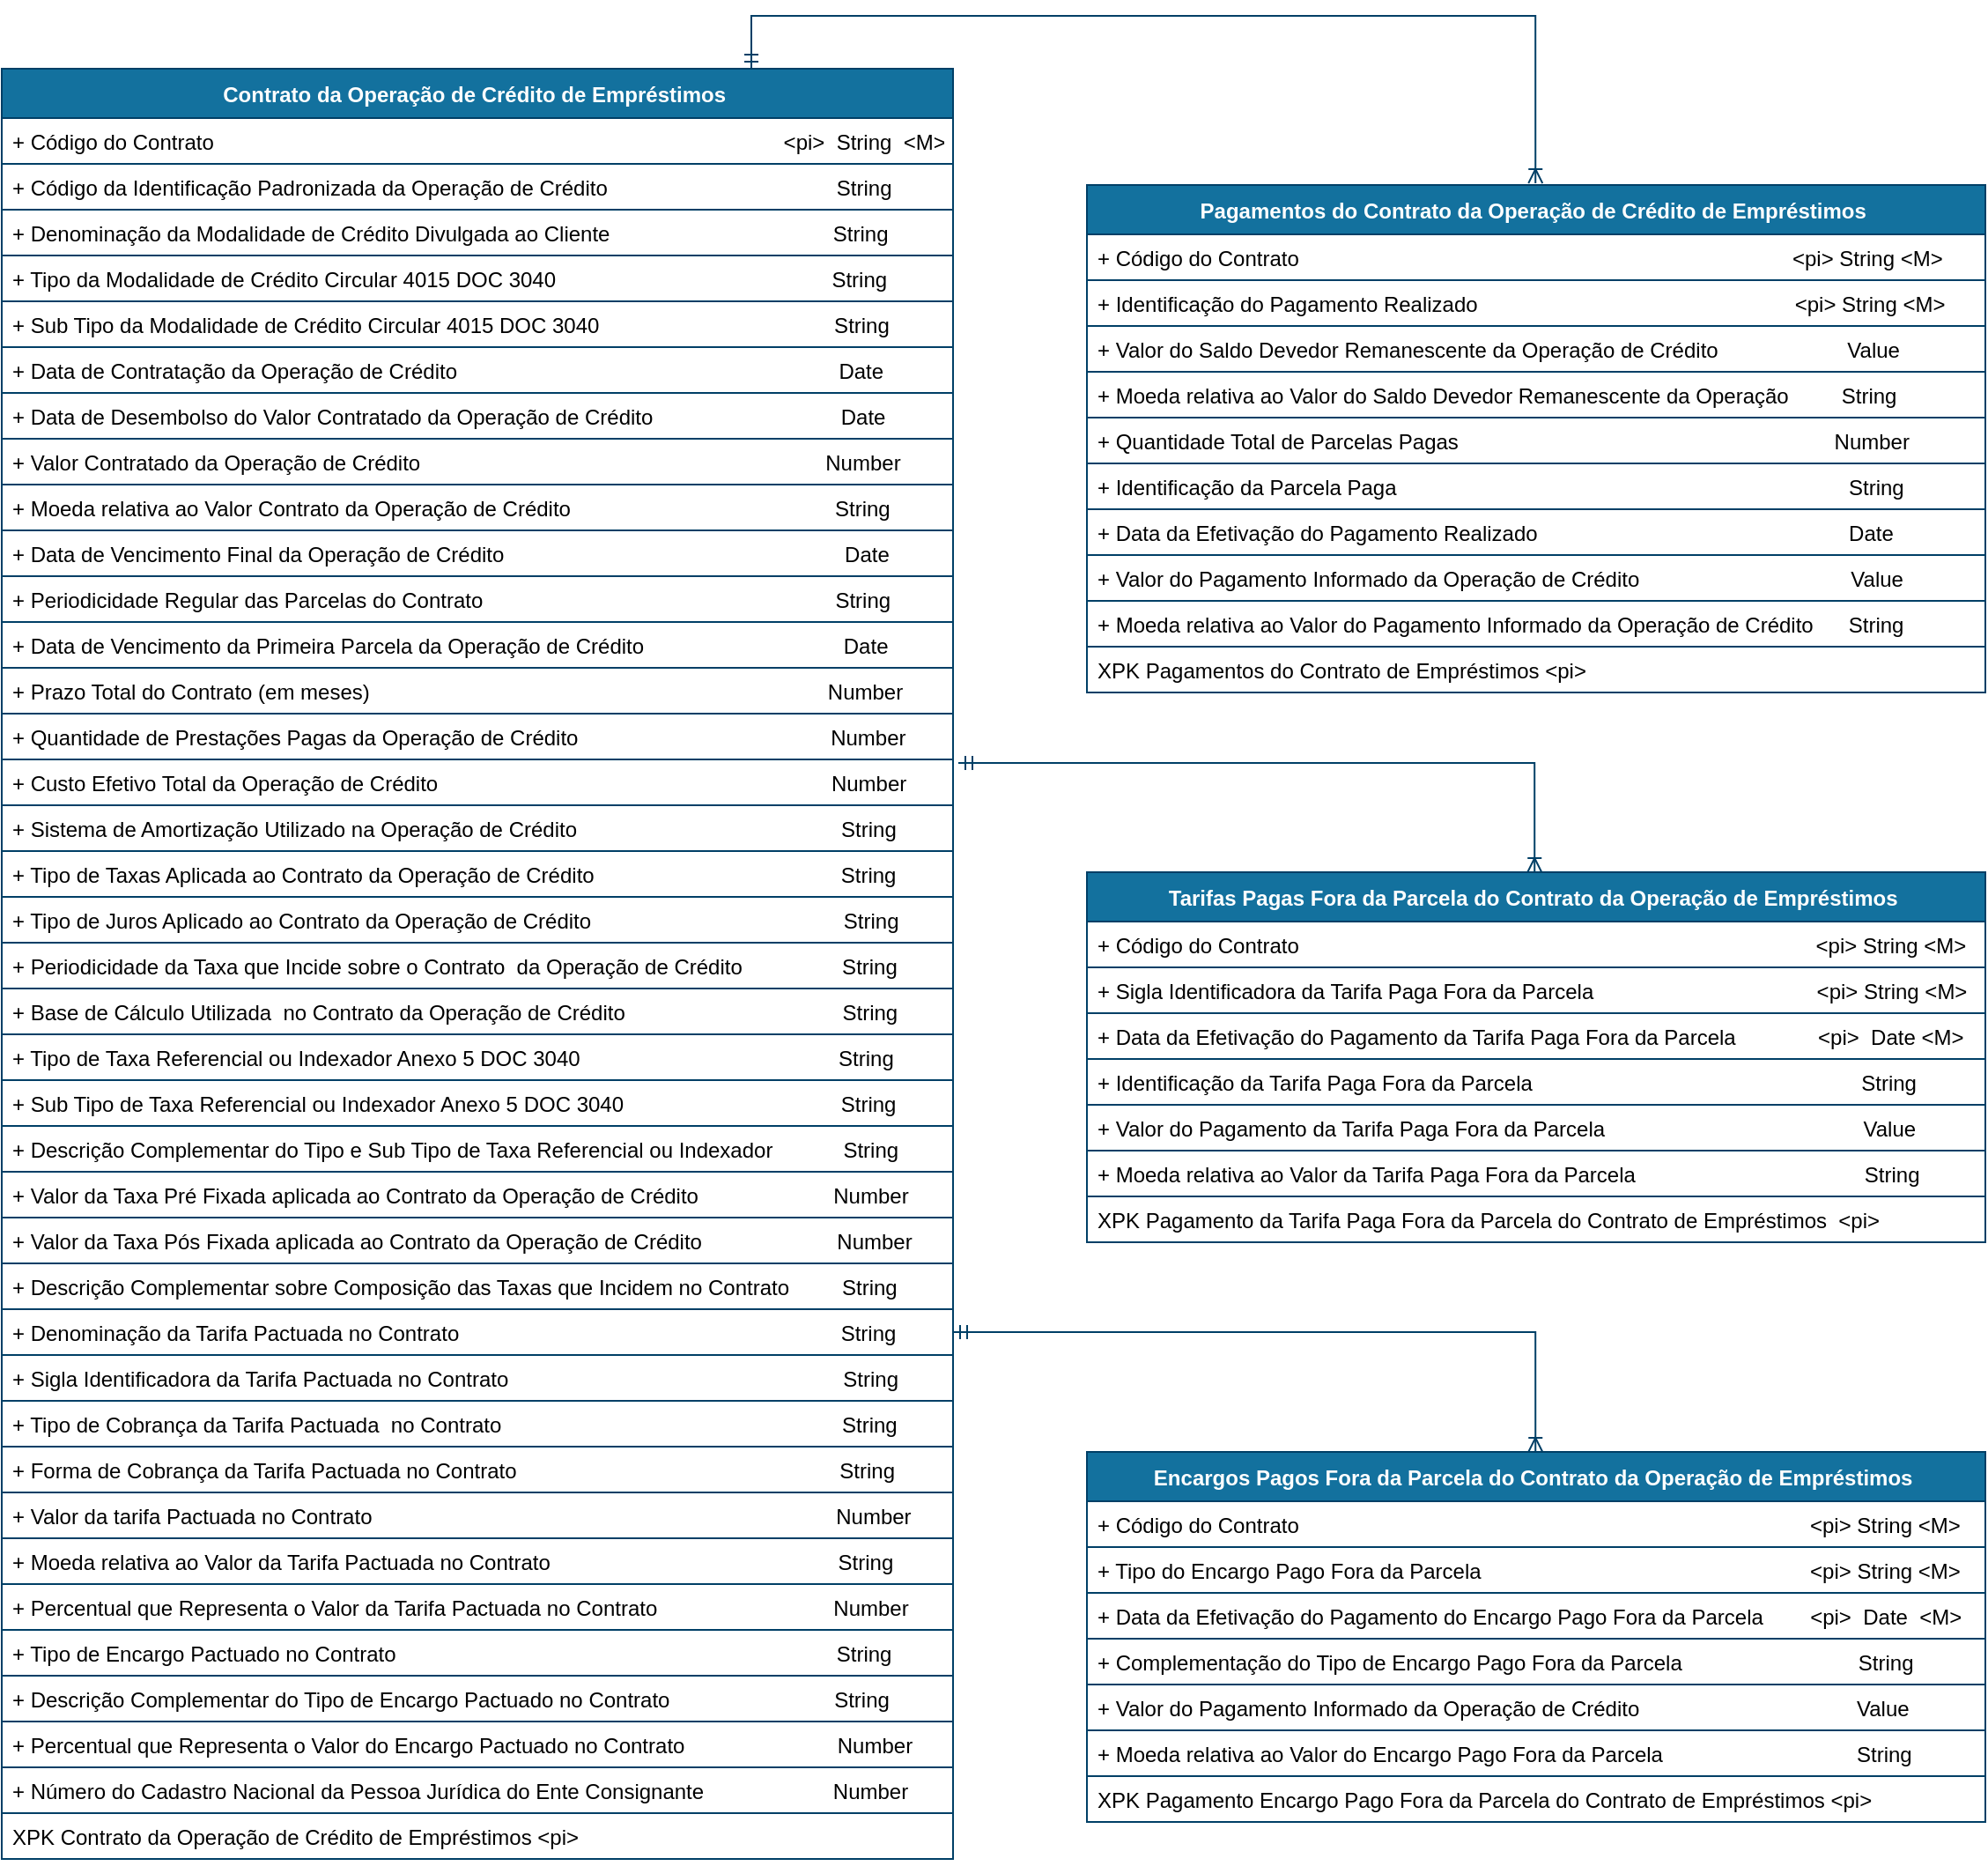 <mxfile version="14.4.3" type="device"><diagram id="R2lEEEUBdFMjLlhIrx00" name="Loans_Payments"><mxGraphModel dx="3541" dy="2232" grid="1" gridSize="10" guides="1" tooltips="1" connect="1" arrows="1" fold="1" page="1" pageScale="1" pageWidth="1169" pageHeight="827" math="0" shadow="0" extFonts="Permanent Marker^https://fonts.googleapis.com/css?family=Permanent+Marker"><root><mxCell id="0"/><mxCell id="1" parent="0"/><mxCell id="N1R-gL4cE6vGFsVNWNO--109" value="" style="edgeStyle=orthogonalEdgeStyle;rounded=0;orthogonalLoop=1;jettySize=auto;html=1;startArrow=ERmandOne;startFill=0;endArrow=ERoneToMany;endFill=0;strokeColor=#003F66;" parent="1" edge="1"><mxGeometry relative="1" as="geometry"><Array as="points"><mxPoint x="-1450" y="-1206"/></Array><mxPoint x="-1777" y="-1206" as="sourcePoint"/><mxPoint x="-1449.87" y="-1144" as="targetPoint"/></mxGeometry></mxCell><mxCell id="p0ptRsjB7zbW4Zr5xb5n-2" value="Pagamentos do Contrato da Operação de Crédito de Empréstimos " style="swimlane;fontStyle=1;childLayout=stackLayout;horizontal=1;startSize=28;horizontalStack=0;resizeParent=1;resizeParentMax=0;resizeLast=0;collapsible=1;marginBottom=0;rounded=0;shadow=0;comic=0;sketch=0;align=center;html=0;autosize=1;fillColor=#13719E;strokeColor=#003F66;fontColor=#FFFFFF;" parent="1" vertex="1"><mxGeometry x="-1704" y="-1534" width="510" height="288" as="geometry"/></mxCell><mxCell id="AEocyAcWK-0cHZD7KtAE-42" value="+ Código do Contrato                                                                                    &lt;pi&gt; String &lt;M&gt;" style="text;fillColor=none;align=left;verticalAlign=top;spacingLeft=4;spacingRight=4;overflow=hidden;rotatable=0;points=[[0,0.5],[1,0.5]];portConstraint=eastwest;strokeColor=#003F66;" parent="p0ptRsjB7zbW4Zr5xb5n-2" vertex="1"><mxGeometry y="28" width="510" height="26" as="geometry"/></mxCell><mxCell id="p0ptRsjB7zbW4Zr5xb5n-8" value="+ Identificação do Pagamento Realizado                                                      &lt;pi&gt; String &lt;M&gt;" style="text;fillColor=none;align=left;verticalAlign=top;spacingLeft=4;spacingRight=4;overflow=hidden;rotatable=0;points=[[0,0.5],[1,0.5]];portConstraint=eastwest;strokeColor=#003F66;" parent="p0ptRsjB7zbW4Zr5xb5n-2" vertex="1"><mxGeometry y="54" width="510" height="26" as="geometry"/></mxCell><mxCell id="AKTEsfnDCdTXs4y5ryZj-2" value="+ Valor do Saldo Devedor Remanescente da Operação de Crédito                      Value" style="text;fillColor=none;align=left;verticalAlign=top;spacingLeft=4;spacingRight=4;overflow=hidden;rotatable=0;points=[[0,0.5],[1,0.5]];portConstraint=eastwest;strokeColor=#003F66;" parent="p0ptRsjB7zbW4Zr5xb5n-2" vertex="1"><mxGeometry y="80" width="510" height="26" as="geometry"/></mxCell><mxCell id="p0ptRsjB7zbW4Zr5xb5n-13" value="+ Moeda relativa ao Valor do Saldo Devedor Remanescente da Operação         String" style="text;fillColor=none;align=left;verticalAlign=top;spacingLeft=4;spacingRight=4;overflow=hidden;rotatable=0;points=[[0,0.5],[1,0.5]];portConstraint=eastwest;strokeColor=#003F66;" parent="p0ptRsjB7zbW4Zr5xb5n-2" vertex="1"><mxGeometry y="106" width="510" height="26" as="geometry"/></mxCell><mxCell id="p0ptRsjB7zbW4Zr5xb5n-7" value="+ Quantidade Total de Parcelas Pagas                                                                Number  " style="text;fillColor=none;align=left;verticalAlign=top;spacingLeft=4;spacingRight=4;overflow=hidden;rotatable=0;points=[[0,0.5],[1,0.5]];portConstraint=eastwest;strokeColor=#003F66;" parent="p0ptRsjB7zbW4Zr5xb5n-2" vertex="1"><mxGeometry y="132" width="510" height="26" as="geometry"/></mxCell><mxCell id="AEocyAcWK-0cHZD7KtAE-62" value="+ Identificação da Parcela Paga                                                                             String  " style="text;fillColor=none;align=left;verticalAlign=top;spacingLeft=4;spacingRight=4;overflow=hidden;rotatable=0;points=[[0,0.5],[1,0.5]];portConstraint=eastwest;strokeColor=#003F66;" parent="p0ptRsjB7zbW4Zr5xb5n-2" vertex="1"><mxGeometry y="158" width="510" height="26" as="geometry"/></mxCell><mxCell id="p0ptRsjB7zbW4Zr5xb5n-11" value="+ Data da Efetivação do Pagamento Realizado                                                     Date" style="text;fillColor=none;align=left;verticalAlign=top;spacingLeft=4;spacingRight=4;overflow=hidden;rotatable=0;points=[[0,0.5],[1,0.5]];portConstraint=eastwest;strokeColor=#003F66;" parent="p0ptRsjB7zbW4Zr5xb5n-2" vertex="1"><mxGeometry y="184" width="510" height="26" as="geometry"/></mxCell><mxCell id="p0ptRsjB7zbW4Zr5xb5n-19" value="+ Valor do Pagamento Informado da Operação de Crédito                                    Value" style="text;fillColor=none;align=left;verticalAlign=top;spacingLeft=4;spacingRight=4;overflow=hidden;rotatable=0;points=[[0,0.5],[1,0.5]];portConstraint=eastwest;strokeColor=#003F66;" parent="p0ptRsjB7zbW4Zr5xb5n-2" vertex="1"><mxGeometry y="210" width="510" height="26" as="geometry"/></mxCell><mxCell id="p0ptRsjB7zbW4Zr5xb5n-20" value="+ Moeda relativa ao Valor do Pagamento Informado da Operação de Crédito      String" style="text;fillColor=none;align=left;verticalAlign=top;spacingLeft=4;spacingRight=4;overflow=hidden;rotatable=0;points=[[0,0.5],[1,0.5]];portConstraint=eastwest;strokeColor=#003F66;" parent="p0ptRsjB7zbW4Zr5xb5n-2" vertex="1"><mxGeometry y="236" width="510" height="26" as="geometry"/></mxCell><mxCell id="p0ptRsjB7zbW4Zr5xb5n-10" value="XPK Pagamentos do Contrato de Empréstimos &lt;pi&gt;" style="text;fillColor=none;align=left;verticalAlign=top;spacingLeft=4;spacingRight=4;overflow=hidden;rotatable=0;points=[[0,0.5],[1,0.5]];portConstraint=eastwest;strokeColor=#003F66;" parent="p0ptRsjB7zbW4Zr5xb5n-2" vertex="1"><mxGeometry y="262" width="510" height="26" as="geometry"/></mxCell><mxCell id="AEocyAcWK-0cHZD7KtAE-1" value="Contrato da Operação de Crédito de Empréstimos " style="swimlane;fontStyle=1;childLayout=stackLayout;horizontal=1;startSize=28;horizontalStack=0;resizeParent=1;resizeParentMax=0;resizeLast=0;collapsible=1;marginBottom=0;rounded=0;shadow=0;comic=0;sketch=0;align=center;html=0;autosize=1;fillColor=#13719E;strokeColor=#003F66;fontColor=#FFFFFF;" parent="1" vertex="1"><mxGeometry x="-2320" y="-1600" width="540" height="1016" as="geometry"/></mxCell><mxCell id="AEocyAcWK-0cHZD7KtAE-2" value="+ Código do Contrato                                                                                                 &lt;pi&gt;  String  &lt;M&gt;" style="text;fillColor=none;align=left;verticalAlign=top;spacingLeft=4;spacingRight=4;overflow=hidden;rotatable=0;points=[[0,0.5],[1,0.5]];portConstraint=eastwest;strokeColor=#003F66;" parent="AEocyAcWK-0cHZD7KtAE-1" vertex="1"><mxGeometry y="28" width="540" height="26" as="geometry"/></mxCell><mxCell id="AEocyAcWK-0cHZD7KtAE-3" value="+ Código da Identificação Padronizada da Operação de Crédito                                       String      " style="text;fillColor=none;align=left;verticalAlign=top;spacingLeft=4;spacingRight=4;overflow=hidden;rotatable=0;points=[[0,0.5],[1,0.5]];portConstraint=eastwest;strokeColor=#003F66;" parent="AEocyAcWK-0cHZD7KtAE-1" vertex="1"><mxGeometry y="54" width="540" height="26" as="geometry"/></mxCell><mxCell id="AEocyAcWK-0cHZD7KtAE-4" value="+ Denominação da Modalidade de Crédito Divulgada ao Cliente                                      String" style="text;fillColor=none;align=left;verticalAlign=top;spacingLeft=4;spacingRight=4;overflow=hidden;rotatable=0;points=[[0,0.5],[1,0.5]];portConstraint=eastwest;strokeColor=#003F66;" parent="AEocyAcWK-0cHZD7KtAE-1" vertex="1"><mxGeometry y="80" width="540" height="26" as="geometry"/></mxCell><mxCell id="AEocyAcWK-0cHZD7KtAE-5" value="+ Tipo da Modalidade de Crédito Circular 4015 DOC 3040                                               String" style="text;fillColor=none;align=left;verticalAlign=top;spacingLeft=4;spacingRight=4;overflow=hidden;rotatable=0;points=[[0,0.5],[1,0.5]];portConstraint=eastwest;strokeColor=#003F66;" parent="AEocyAcWK-0cHZD7KtAE-1" vertex="1"><mxGeometry y="106" width="540" height="26" as="geometry"/></mxCell><mxCell id="AEocyAcWK-0cHZD7KtAE-6" value="+ Sub Tipo da Modalidade de Crédito Circular 4015 DOC 3040                                        String" style="text;fillColor=none;align=left;verticalAlign=top;spacingLeft=4;spacingRight=4;overflow=hidden;rotatable=0;points=[[0,0.5],[1,0.5]];portConstraint=eastwest;strokeColor=#003F66;" parent="AEocyAcWK-0cHZD7KtAE-1" vertex="1"><mxGeometry y="132" width="540" height="26" as="geometry"/></mxCell><mxCell id="AEocyAcWK-0cHZD7KtAE-7" value="+ Data de Contratação da Operação de Crédito                                                                 Date" style="text;fillColor=none;align=left;verticalAlign=top;spacingLeft=4;spacingRight=4;overflow=hidden;rotatable=0;points=[[0,0.5],[1,0.5]];portConstraint=eastwest;strokeColor=#003F66;" parent="AEocyAcWK-0cHZD7KtAE-1" vertex="1"><mxGeometry y="158" width="540" height="26" as="geometry"/></mxCell><mxCell id="AEocyAcWK-0cHZD7KtAE-8" value="+ Data de Desembolso do Valor Contratado da Operação de Crédito                                Date" style="text;fillColor=none;align=left;verticalAlign=top;spacingLeft=4;spacingRight=4;overflow=hidden;rotatable=0;points=[[0,0.5],[1,0.5]];portConstraint=eastwest;strokeColor=#003F66;" parent="AEocyAcWK-0cHZD7KtAE-1" vertex="1"><mxGeometry y="184" width="540" height="26" as="geometry"/></mxCell><mxCell id="AEocyAcWK-0cHZD7KtAE-9" value="+ Valor Contratado da Operação de Crédito                                                                     Number" style="text;fillColor=none;align=left;verticalAlign=top;spacingLeft=4;spacingRight=4;overflow=hidden;rotatable=0;points=[[0,0.5],[1,0.5]];portConstraint=eastwest;strokeColor=#003F66;" parent="AEocyAcWK-0cHZD7KtAE-1" vertex="1"><mxGeometry y="210" width="540" height="26" as="geometry"/></mxCell><mxCell id="AEocyAcWK-0cHZD7KtAE-10" value="+ Moeda relativa ao Valor Contrato da Operação de Crédito                                             String" style="text;fillColor=none;align=left;verticalAlign=top;spacingLeft=4;spacingRight=4;overflow=hidden;rotatable=0;points=[[0,0.5],[1,0.5]];portConstraint=eastwest;strokeColor=#003F66;" parent="AEocyAcWK-0cHZD7KtAE-1" vertex="1"><mxGeometry y="236" width="540" height="26" as="geometry"/></mxCell><mxCell id="AEocyAcWK-0cHZD7KtAE-11" value="+ Data de Vencimento Final da Operação de Crédito                                                          Date" style="text;fillColor=none;align=left;verticalAlign=top;spacingLeft=4;spacingRight=4;overflow=hidden;rotatable=0;points=[[0,0.5],[1,0.5]];portConstraint=eastwest;strokeColor=#003F66;" parent="AEocyAcWK-0cHZD7KtAE-1" vertex="1"><mxGeometry y="262" width="540" height="26" as="geometry"/></mxCell><mxCell id="AEocyAcWK-0cHZD7KtAE-12" value="+ Periodicidade Regular das Parcelas do Contrato                                                            String" style="text;fillColor=none;align=left;verticalAlign=top;spacingLeft=4;spacingRight=4;overflow=hidden;rotatable=0;points=[[0,0.5],[1,0.5]];portConstraint=eastwest;strokeColor=#003F66;" parent="AEocyAcWK-0cHZD7KtAE-1" vertex="1"><mxGeometry y="288" width="540" height="26" as="geometry"/></mxCell><mxCell id="AEocyAcWK-0cHZD7KtAE-13" value="+ Data de Vencimento da Primeira Parcela da Operação de Crédito                                  Date" style="text;fillColor=none;align=left;verticalAlign=top;spacingLeft=4;spacingRight=4;overflow=hidden;rotatable=0;points=[[0,0.5],[1,0.5]];portConstraint=eastwest;strokeColor=#003F66;" parent="AEocyAcWK-0cHZD7KtAE-1" vertex="1"><mxGeometry y="314" width="540" height="26" as="geometry"/></mxCell><mxCell id="AEocyAcWK-0cHZD7KtAE-14" value="+ Prazo Total do Contrato (em meses)                                                                              Number  " style="text;fillColor=none;align=left;verticalAlign=top;spacingLeft=4;spacingRight=4;overflow=hidden;rotatable=0;points=[[0,0.5],[1,0.5]];portConstraint=eastwest;strokeColor=#003F66;" parent="AEocyAcWK-0cHZD7KtAE-1" vertex="1"><mxGeometry y="340" width="540" height="26" as="geometry"/></mxCell><mxCell id="AEocyAcWK-0cHZD7KtAE-15" value="+ Quantidade de Prestações Pagas da Operação de Crédito                                           Number  " style="text;fillColor=none;align=left;verticalAlign=top;spacingLeft=4;spacingRight=4;overflow=hidden;rotatable=0;points=[[0,0.5],[1,0.5]];portConstraint=eastwest;strokeColor=#003F66;" parent="AEocyAcWK-0cHZD7KtAE-1" vertex="1"><mxGeometry y="366" width="540" height="26" as="geometry"/></mxCell><mxCell id="AEocyAcWK-0cHZD7KtAE-16" value="+ Custo Efetivo Total da Operação de Crédito                                                                   Number" style="text;fillColor=none;align=left;verticalAlign=top;spacingLeft=4;spacingRight=4;overflow=hidden;rotatable=0;points=[[0,0.5],[1,0.5]];portConstraint=eastwest;strokeColor=#003F66;" parent="AEocyAcWK-0cHZD7KtAE-1" vertex="1"><mxGeometry y="392" width="540" height="26" as="geometry"/></mxCell><mxCell id="AEocyAcWK-0cHZD7KtAE-17" value="+ Sistema de Amortização Utilizado na Operação de Crédito                                             String" style="text;fillColor=none;align=left;verticalAlign=top;spacingLeft=4;spacingRight=4;overflow=hidden;rotatable=0;points=[[0,0.5],[1,0.5]];portConstraint=eastwest;strokeColor=#003F66;" parent="AEocyAcWK-0cHZD7KtAE-1" vertex="1"><mxGeometry y="418" width="540" height="26" as="geometry"/></mxCell><mxCell id="AEocyAcWK-0cHZD7KtAE-18" value="+ Tipo de Taxas Aplicada ao Contrato da Operação de Crédito                                          String" style="text;fillColor=none;align=left;verticalAlign=top;spacingLeft=4;spacingRight=4;overflow=hidden;rotatable=0;points=[[0,0.5],[1,0.5]];portConstraint=eastwest;strokeColor=#003F66;" parent="AEocyAcWK-0cHZD7KtAE-1" vertex="1"><mxGeometry y="444" width="540" height="26" as="geometry"/></mxCell><mxCell id="AEocyAcWK-0cHZD7KtAE-19" value="+ Tipo de Juros Aplicado ao Contrato da Operação de Crédito                                           String" style="text;fillColor=none;align=left;verticalAlign=top;spacingLeft=4;spacingRight=4;overflow=hidden;rotatable=0;points=[[0,0.5],[1,0.5]];portConstraint=eastwest;strokeColor=#003F66;" parent="AEocyAcWK-0cHZD7KtAE-1" vertex="1"><mxGeometry y="470" width="540" height="26" as="geometry"/></mxCell><mxCell id="AEocyAcWK-0cHZD7KtAE-20" value="+ Periodicidade da Taxa que Incide sobre o Contrato  da Operação de Crédito                 String" style="text;fillColor=none;align=left;verticalAlign=top;spacingLeft=4;spacingRight=4;overflow=hidden;rotatable=0;points=[[0,0.5],[1,0.5]];portConstraint=eastwest;strokeColor=#003F66;" parent="AEocyAcWK-0cHZD7KtAE-1" vertex="1"><mxGeometry y="496" width="540" height="26" as="geometry"/></mxCell><mxCell id="AEocyAcWK-0cHZD7KtAE-21" value="+ Base de Cálculo Utilizada  no Contrato da Operação de Crédito                                     String" style="text;fillColor=none;align=left;verticalAlign=top;spacingLeft=4;spacingRight=4;overflow=hidden;rotatable=0;points=[[0,0.5],[1,0.5]];portConstraint=eastwest;strokeColor=#003F66;" parent="AEocyAcWK-0cHZD7KtAE-1" vertex="1"><mxGeometry y="522" width="540" height="26" as="geometry"/></mxCell><mxCell id="AEocyAcWK-0cHZD7KtAE-22" value="+ Tipo de Taxa Referencial ou Indexador Anexo 5 DOC 3040                                            String" style="text;fillColor=none;align=left;verticalAlign=top;spacingLeft=4;spacingRight=4;overflow=hidden;rotatable=0;points=[[0,0.5],[1,0.5]];portConstraint=eastwest;strokeColor=#003F66;" parent="AEocyAcWK-0cHZD7KtAE-1" vertex="1"><mxGeometry y="548" width="540" height="26" as="geometry"/></mxCell><mxCell id="AEocyAcWK-0cHZD7KtAE-23" value="+ Sub Tipo de Taxa Referencial ou Indexador Anexo 5 DOC 3040                                     String" style="text;fillColor=none;align=left;verticalAlign=top;spacingLeft=4;spacingRight=4;overflow=hidden;rotatable=0;points=[[0,0.5],[1,0.5]];portConstraint=eastwest;strokeColor=#003F66;" parent="AEocyAcWK-0cHZD7KtAE-1" vertex="1"><mxGeometry y="574" width="540" height="26" as="geometry"/></mxCell><mxCell id="AEocyAcWK-0cHZD7KtAE-24" value="+ Descrição Complementar do Tipo e Sub Tipo de Taxa Referencial ou Indexador            String  " style="text;fillColor=none;align=left;verticalAlign=top;spacingLeft=4;spacingRight=4;overflow=hidden;rotatable=0;points=[[0,0.5],[1,0.5]];portConstraint=eastwest;strokeColor=#003F66;" parent="AEocyAcWK-0cHZD7KtAE-1" vertex="1"><mxGeometry y="600" width="540" height="26" as="geometry"/></mxCell><mxCell id="AEocyAcWK-0cHZD7KtAE-25" value="+ Valor da Taxa Pré Fixada aplicada ao Contrato da Operação de Crédito                       Number" style="text;fillColor=none;align=left;verticalAlign=top;spacingLeft=4;spacingRight=4;overflow=hidden;rotatable=0;points=[[0,0.5],[1,0.5]];portConstraint=eastwest;strokeColor=#003F66;" parent="AEocyAcWK-0cHZD7KtAE-1" vertex="1"><mxGeometry y="626" width="540" height="26" as="geometry"/></mxCell><mxCell id="AEocyAcWK-0cHZD7KtAE-26" value="+ Valor da Taxa Pós Fixada aplicada ao Contrato da Operação de Crédito                       Number" style="text;fillColor=none;align=left;verticalAlign=top;spacingLeft=4;spacingRight=4;overflow=hidden;rotatable=0;points=[[0,0.5],[1,0.5]];portConstraint=eastwest;strokeColor=#003F66;" parent="AEocyAcWK-0cHZD7KtAE-1" vertex="1"><mxGeometry y="652" width="540" height="26" as="geometry"/></mxCell><mxCell id="AEocyAcWK-0cHZD7KtAE-27" value="+ Descrição Complementar sobre Composição das Taxas que Incidem no Contrato         String" style="text;fillColor=none;align=left;verticalAlign=top;spacingLeft=4;spacingRight=4;overflow=hidden;rotatable=0;points=[[0,0.5],[1,0.5]];portConstraint=eastwest;strokeColor=#003F66;" parent="AEocyAcWK-0cHZD7KtAE-1" vertex="1"><mxGeometry y="678" width="540" height="26" as="geometry"/></mxCell><mxCell id="AEocyAcWK-0cHZD7KtAE-28" value="+ Denominação da Tarifa Pactuada no Contrato                                                                 String" style="text;fillColor=none;align=left;verticalAlign=top;spacingLeft=4;spacingRight=4;overflow=hidden;rotatable=0;points=[[0,0.5],[1,0.5]];portConstraint=eastwest;strokeColor=#003F66;" parent="AEocyAcWK-0cHZD7KtAE-1" vertex="1"><mxGeometry y="704" width="540" height="26" as="geometry"/></mxCell><mxCell id="AEocyAcWK-0cHZD7KtAE-29" value="+ Sigla Identificadora da Tarifa Pactuada no Contrato                                                         String" style="text;fillColor=none;align=left;verticalAlign=top;spacingLeft=4;spacingRight=4;overflow=hidden;rotatable=0;points=[[0,0.5],[1,0.5]];portConstraint=eastwest;strokeColor=#003F66;" parent="AEocyAcWK-0cHZD7KtAE-1" vertex="1"><mxGeometry y="730" width="540" height="26" as="geometry"/></mxCell><mxCell id="AEocyAcWK-0cHZD7KtAE-30" value="+ Tipo de Cobrança da Tarifa Pactuada  no Contrato                                                          String" style="text;fillColor=none;align=left;verticalAlign=top;spacingLeft=4;spacingRight=4;overflow=hidden;rotatable=0;points=[[0,0.5],[1,0.5]];portConstraint=eastwest;strokeColor=#003F66;" parent="AEocyAcWK-0cHZD7KtAE-1" vertex="1"><mxGeometry y="756" width="540" height="26" as="geometry"/></mxCell><mxCell id="AEocyAcWK-0cHZD7KtAE-31" value="+ Forma de Cobrança da Tarifa Pactuada no Contrato                                                       String" style="text;fillColor=none;align=left;verticalAlign=top;spacingLeft=4;spacingRight=4;overflow=hidden;rotatable=0;points=[[0,0.5],[1,0.5]];portConstraint=eastwest;strokeColor=#003F66;" parent="AEocyAcWK-0cHZD7KtAE-1" vertex="1"><mxGeometry y="782" width="540" height="26" as="geometry"/></mxCell><mxCell id="AEocyAcWK-0cHZD7KtAE-32" value="+ Valor da tarifa Pactuada no Contrato                                                                               Number" style="text;fillColor=none;align=left;verticalAlign=top;spacingLeft=4;spacingRight=4;overflow=hidden;rotatable=0;points=[[0,0.5],[1,0.5]];portConstraint=eastwest;strokeColor=#003F66;" parent="AEocyAcWK-0cHZD7KtAE-1" vertex="1"><mxGeometry y="808" width="540" height="26" as="geometry"/></mxCell><mxCell id="AEocyAcWK-0cHZD7KtAE-33" value="+ Moeda relativa ao Valor da Tarifa Pactuada no Contrato                                                 String" style="text;fillColor=none;align=left;verticalAlign=top;spacingLeft=4;spacingRight=4;overflow=hidden;rotatable=0;points=[[0,0.5],[1,0.5]];portConstraint=eastwest;strokeColor=#003F66;" parent="AEocyAcWK-0cHZD7KtAE-1" vertex="1"><mxGeometry y="834" width="540" height="26" as="geometry"/></mxCell><mxCell id="AEocyAcWK-0cHZD7KtAE-34" value="+ Percentual que Representa o Valor da Tarifa Pactuada no Contrato                              Number" style="text;fillColor=none;align=left;verticalAlign=top;spacingLeft=4;spacingRight=4;overflow=hidden;rotatable=0;points=[[0,0.5],[1,0.5]];portConstraint=eastwest;strokeColor=#003F66;" parent="AEocyAcWK-0cHZD7KtAE-1" vertex="1"><mxGeometry y="860" width="540" height="26" as="geometry"/></mxCell><mxCell id="AEocyAcWK-0cHZD7KtAE-35" value="+ Tipo de Encargo Pactuado no Contrato                                                                           String" style="text;fillColor=none;align=left;verticalAlign=top;spacingLeft=4;spacingRight=4;overflow=hidden;rotatable=0;points=[[0,0.5],[1,0.5]];portConstraint=eastwest;strokeColor=#003F66;" parent="AEocyAcWK-0cHZD7KtAE-1" vertex="1"><mxGeometry y="886" width="540" height="26" as="geometry"/></mxCell><mxCell id="AEocyAcWK-0cHZD7KtAE-36" value="+ Descrição Complementar do Tipo de Encargo Pactuado no Contrato                            String" style="text;fillColor=none;align=left;verticalAlign=top;spacingLeft=4;spacingRight=4;overflow=hidden;rotatable=0;points=[[0,0.5],[1,0.5]];portConstraint=eastwest;strokeColor=#003F66;" parent="AEocyAcWK-0cHZD7KtAE-1" vertex="1"><mxGeometry y="912" width="540" height="26" as="geometry"/></mxCell><mxCell id="AEocyAcWK-0cHZD7KtAE-37" value="+ Percentual que Representa o Valor do Encargo Pactuado no Contrato                          Number" style="text;fillColor=none;align=left;verticalAlign=top;spacingLeft=4;spacingRight=4;overflow=hidden;rotatable=0;points=[[0,0.5],[1,0.5]];portConstraint=eastwest;strokeColor=#003F66;" parent="AEocyAcWK-0cHZD7KtAE-1" vertex="1"><mxGeometry y="938" width="540" height="26" as="geometry"/></mxCell><mxCell id="AEocyAcWK-0cHZD7KtAE-38" value="+ Número do Cadastro Nacional da Pessoa Jurídica do Ente Consignante                      Number  " style="text;fillColor=none;align=left;verticalAlign=top;spacingLeft=4;spacingRight=4;overflow=hidden;rotatable=0;points=[[0,0.5],[1,0.5]];portConstraint=eastwest;strokeColor=#003F66;" parent="AEocyAcWK-0cHZD7KtAE-1" vertex="1"><mxGeometry y="964" width="540" height="26" as="geometry"/></mxCell><mxCell id="AEocyAcWK-0cHZD7KtAE-39" value="XPK Contrato da Operação de Crédito de Empréstimos &lt;pi&gt;" style="text;fillColor=none;align=left;verticalAlign=top;spacingLeft=4;spacingRight=4;overflow=hidden;rotatable=0;points=[[0,0.5],[1,0.5]];portConstraint=eastwest;strokeColor=#003F66;" parent="AEocyAcWK-0cHZD7KtAE-1" vertex="1"><mxGeometry y="990" width="540" height="26" as="geometry"/></mxCell><mxCell id="AEocyAcWK-0cHZD7KtAE-43" value="Tarifas Pagas Fora da Parcela do Contrato da Operação de Empréstimos " style="swimlane;fontStyle=1;childLayout=stackLayout;horizontal=1;startSize=28;horizontalStack=0;resizeParent=1;resizeParentMax=0;resizeLast=0;collapsible=1;marginBottom=0;rounded=0;shadow=0;comic=0;sketch=0;align=center;html=0;autosize=1;fillColor=#13719E;strokeColor=#003F66;fontColor=#FFFFFF;" parent="1" vertex="1"><mxGeometry x="-1704" y="-1144" width="510" height="210" as="geometry"/></mxCell><mxCell id="AEocyAcWK-0cHZD7KtAE-68" value="+ Código do Contrato                                                                                        &lt;pi&gt; String &lt;M&gt;" style="text;fillColor=none;align=left;verticalAlign=top;spacingLeft=4;spacingRight=4;overflow=hidden;rotatable=0;points=[[0,0.5],[1,0.5]];portConstraint=eastwest;strokeColor=#003F66;" parent="AEocyAcWK-0cHZD7KtAE-43" vertex="1"><mxGeometry y="28" width="510" height="26" as="geometry"/></mxCell><mxCell id="AEocyAcWK-0cHZD7KtAE-56" value="+ Sigla Identificadora da Tarifa Paga Fora da Parcela                                      &lt;pi&gt; String &lt;M&gt;&#10;         " style="text;fillColor=none;align=left;verticalAlign=top;spacingLeft=4;spacingRight=4;overflow=hidden;rotatable=0;points=[[0,0.5],[1,0.5]];portConstraint=eastwest;strokeColor=#003F66;" parent="AEocyAcWK-0cHZD7KtAE-43" vertex="1"><mxGeometry y="54" width="510" height="26" as="geometry"/></mxCell><mxCell id="AEocyAcWK-0cHZD7KtAE-45" value="+ Data da Efetivação do Pagamento da Tarifa Paga Fora da Parcela              &lt;pi&gt;  Date &lt;M&gt;" style="text;fillColor=none;align=left;verticalAlign=top;spacingLeft=4;spacingRight=4;overflow=hidden;rotatable=0;points=[[0,0.5],[1,0.5]];portConstraint=eastwest;strokeColor=#003F66;" parent="AEocyAcWK-0cHZD7KtAE-43" vertex="1"><mxGeometry y="80" width="510" height="26" as="geometry"/></mxCell><mxCell id="AEocyAcWK-0cHZD7KtAE-96" value="+ Identificação da Tarifa Paga Fora da Parcela                                                        String  " style="text;fillColor=none;align=left;verticalAlign=top;spacingLeft=4;spacingRight=4;overflow=hidden;rotatable=0;points=[[0,0.5],[1,0.5]];portConstraint=eastwest;strokeColor=#003F66;" parent="AEocyAcWK-0cHZD7KtAE-43" vertex="1"><mxGeometry y="106" width="510" height="26" as="geometry"/></mxCell><mxCell id="AEocyAcWK-0cHZD7KtAE-59" value="+ Valor do Pagamento da Tarifa Paga Fora da Parcela                                            Value" style="text;fillColor=none;align=left;verticalAlign=top;spacingLeft=4;spacingRight=4;overflow=hidden;rotatable=0;points=[[0,0.5],[1,0.5]];portConstraint=eastwest;strokeColor=#003F66;" parent="AEocyAcWK-0cHZD7KtAE-43" vertex="1"><mxGeometry y="132" width="510" height="26" as="geometry"/></mxCell><mxCell id="AEocyAcWK-0cHZD7KtAE-52" value="+ Moeda relativa ao Valor da Tarifa Paga Fora da Parcela                                       String" style="text;fillColor=none;align=left;verticalAlign=top;spacingLeft=4;spacingRight=4;overflow=hidden;rotatable=0;points=[[0,0.5],[1,0.5]];portConstraint=eastwest;strokeColor=#003F66;" parent="AEocyAcWK-0cHZD7KtAE-43" vertex="1"><mxGeometry y="158" width="510" height="26" as="geometry"/></mxCell><mxCell id="AEocyAcWK-0cHZD7KtAE-61" value="XPK Pagamento da Tarifa Paga Fora da Parcela do Contrato de Empréstimos  &lt;pi&gt;" style="text;fillColor=none;align=left;verticalAlign=top;spacingLeft=4;spacingRight=4;overflow=hidden;rotatable=0;points=[[0,0.5],[1,0.5]];portConstraint=eastwest;strokeColor=#003F66;" parent="AEocyAcWK-0cHZD7KtAE-43" vertex="1"><mxGeometry y="184" width="510" height="26" as="geometry"/></mxCell><mxCell id="AEocyAcWK-0cHZD7KtAE-89" value="Encargos Pagos Fora da Parcela do Contrato da Operação de Empréstimos " style="swimlane;fontStyle=1;childLayout=stackLayout;horizontal=1;startSize=28;horizontalStack=0;resizeParent=1;resizeParentMax=0;resizeLast=0;collapsible=1;marginBottom=0;rounded=0;shadow=0;comic=0;sketch=0;align=center;html=0;autosize=1;fillColor=#13719E;strokeColor=#003F66;fontColor=#FFFFFF;" parent="1" vertex="1"><mxGeometry x="-1704" y="-815" width="510" height="210" as="geometry"/></mxCell><mxCell id="AEocyAcWK-0cHZD7KtAE-90" value="+ Código do Contrato                                                                                       &lt;pi&gt; String &lt;M&gt;" style="text;fillColor=none;align=left;verticalAlign=top;spacingLeft=4;spacingRight=4;overflow=hidden;rotatable=0;points=[[0,0.5],[1,0.5]];portConstraint=eastwest;strokeColor=#003F66;" parent="AEocyAcWK-0cHZD7KtAE-89" vertex="1"><mxGeometry y="28" width="510" height="26" as="geometry"/></mxCell><mxCell id="AEocyAcWK-0cHZD7KtAE-91" value="+ Tipo do Encargo Pago Fora da Parcela                                                        &lt;pi&gt; String &lt;M&gt;" style="text;fillColor=none;align=left;verticalAlign=top;spacingLeft=4;spacingRight=4;overflow=hidden;rotatable=0;points=[[0,0.5],[1,0.5]];portConstraint=eastwest;strokeColor=#003F66;" parent="AEocyAcWK-0cHZD7KtAE-89" vertex="1"><mxGeometry y="54" width="510" height="26" as="geometry"/></mxCell><mxCell id="AEocyAcWK-0cHZD7KtAE-92" value="+ Data da Efetivação do Pagamento do Encargo Pago Fora da Parcela        &lt;pi&gt;  Date  &lt;M&gt;" style="text;fillColor=none;align=left;verticalAlign=top;spacingLeft=4;spacingRight=4;overflow=hidden;rotatable=0;points=[[0,0.5],[1,0.5]];portConstraint=eastwest;strokeColor=#003F66;" parent="AEocyAcWK-0cHZD7KtAE-89" vertex="1"><mxGeometry y="80" width="510" height="26" as="geometry"/></mxCell><mxCell id="AEocyAcWK-0cHZD7KtAE-97" value="+ Complementação do Tipo de Encargo Pago Fora da Parcela                              String  " style="text;fillColor=none;align=left;verticalAlign=top;spacingLeft=4;spacingRight=4;overflow=hidden;rotatable=0;points=[[0,0.5],[1,0.5]];portConstraint=eastwest;strokeColor=#003F66;" parent="AEocyAcWK-0cHZD7KtAE-89" vertex="1"><mxGeometry y="106" width="510" height="26" as="geometry"/></mxCell><mxCell id="AEocyAcWK-0cHZD7KtAE-93" value="+ Valor do Pagamento Informado da Operação de Crédito                                     Value" style="text;fillColor=none;align=left;verticalAlign=top;spacingLeft=4;spacingRight=4;overflow=hidden;rotatable=0;points=[[0,0.5],[1,0.5]];portConstraint=eastwest;strokeColor=#003F66;" parent="AEocyAcWK-0cHZD7KtAE-89" vertex="1"><mxGeometry y="132" width="510" height="26" as="geometry"/></mxCell><mxCell id="AEocyAcWK-0cHZD7KtAE-94" value="+ Moeda relativa ao Valor do Encargo Pago Fora da Parcela                                 String" style="text;fillColor=none;align=left;verticalAlign=top;spacingLeft=4;spacingRight=4;overflow=hidden;rotatable=0;points=[[0,0.5],[1,0.5]];portConstraint=eastwest;strokeColor=#003F66;" parent="AEocyAcWK-0cHZD7KtAE-89" vertex="1"><mxGeometry y="158" width="510" height="26" as="geometry"/></mxCell><mxCell id="AEocyAcWK-0cHZD7KtAE-95" value="XPK Pagamento Encargo Pago Fora da Parcela do Contrato de Empréstimos &lt;pi&gt;" style="text;fillColor=none;align=left;verticalAlign=top;spacingLeft=4;spacingRight=4;overflow=hidden;rotatable=0;points=[[0,0.5],[1,0.5]];portConstraint=eastwest;strokeColor=#003F66;" parent="AEocyAcWK-0cHZD7KtAE-89" vertex="1"><mxGeometry y="184" width="510" height="26" as="geometry"/></mxCell><mxCell id="AEocyAcWK-0cHZD7KtAE-98" value="" style="edgeStyle=orthogonalEdgeStyle;rounded=0;orthogonalLoop=1;jettySize=auto;html=1;startArrow=ERmandOne;startFill=0;endArrow=ERoneToMany;endFill=0;strokeColor=#003F66;exitX=1;exitY=0.5;exitDx=0;exitDy=0;" parent="1" source="AEocyAcWK-0cHZD7KtAE-28" edge="1"><mxGeometry relative="1" as="geometry"><Array as="points"><mxPoint x="-1449" y="-883"/></Array><mxPoint x="-1770" y="-880" as="sourcePoint"/><mxPoint x="-1449.37" y="-815" as="targetPoint"/></mxGeometry></mxCell><mxCell id="AEocyAcWK-0cHZD7KtAE-99" value="" style="edgeStyle=orthogonalEdgeStyle;rounded=0;orthogonalLoop=1;jettySize=auto;html=1;startArrow=ERmandOne;startFill=0;endArrow=ERoneToMany;endFill=0;strokeColor=#003F66;exitX=0.788;exitY=0;exitDx=0;exitDy=0;exitPerimeter=0;" parent="1" source="AEocyAcWK-0cHZD7KtAE-1" edge="1"><mxGeometry relative="1" as="geometry"><Array as="points"><mxPoint x="-1894" y="-1630"/><mxPoint x="-1449" y="-1630"/></Array><mxPoint x="-1449.47" y="-1635" as="sourcePoint"/><mxPoint x="-1449.37" y="-1535" as="targetPoint"/></mxGeometry></mxCell></root></mxGraphModel></diagram></mxfile>